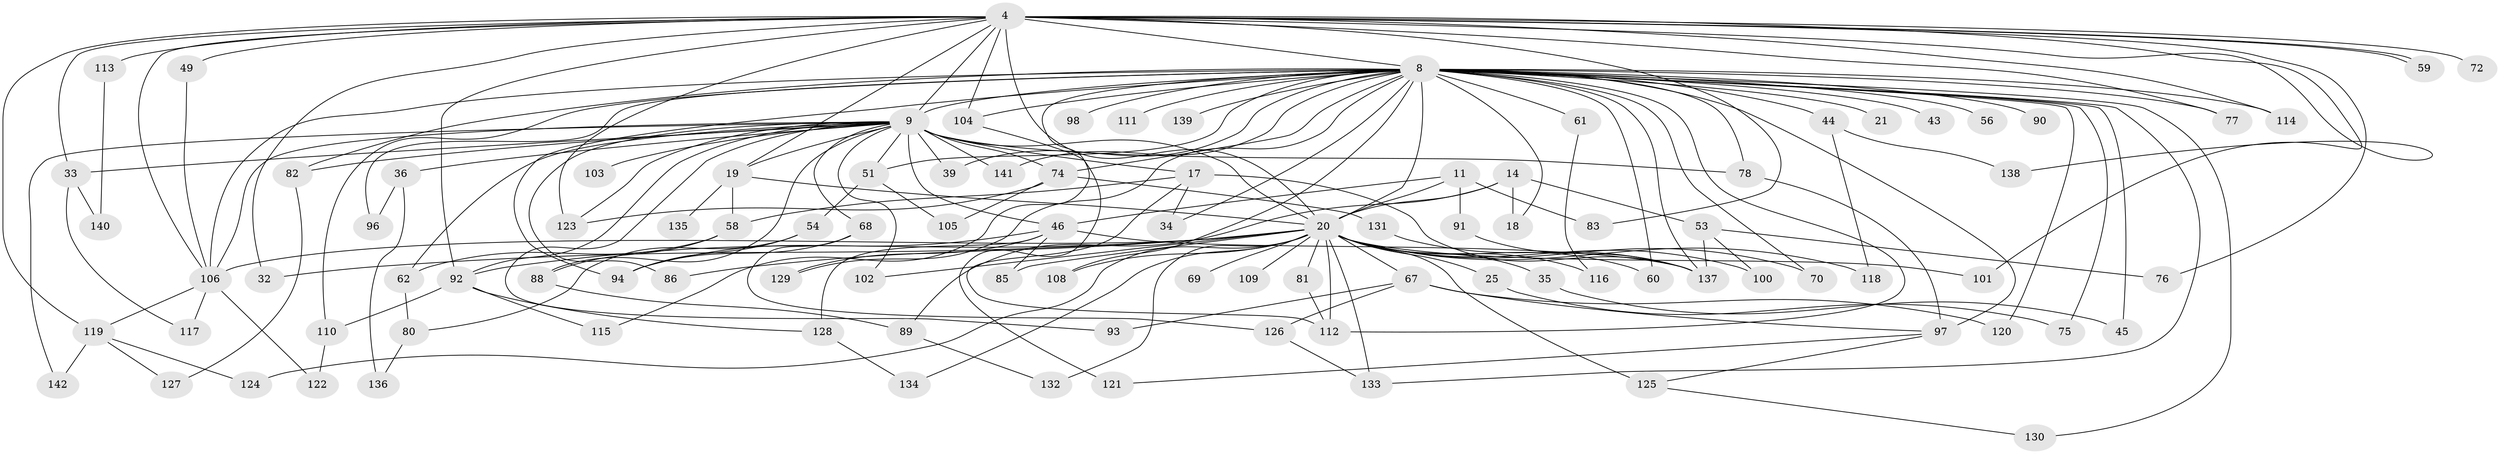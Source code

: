 // original degree distribution, {20: 0.007042253521126761, 21: 0.007042253521126761, 24: 0.02112676056338028, 33: 0.007042253521126761, 29: 0.007042253521126761, 23: 0.007042253521126761, 25: 0.007042253521126761, 22: 0.007042253521126761, 5: 0.056338028169014086, 4: 0.11971830985915492, 3: 0.22535211267605634, 6: 0.007042253521126761, 2: 0.5, 7: 0.02112676056338028}
// Generated by graph-tools (version 1.1) at 2025/46/03/04/25 21:46:39]
// undirected, 99 vertices, 183 edges
graph export_dot {
graph [start="1"]
  node [color=gray90,style=filled];
  4 [super="+2"];
  8 [super="+7+6"];
  9 [super="+3"];
  11;
  14;
  17;
  18;
  19 [super="+12"];
  20 [super="+16+10"];
  21;
  25;
  32;
  33;
  34;
  35;
  36;
  39 [super="+37"];
  43;
  44;
  45 [super="+42"];
  46 [super="+27+28"];
  49;
  51;
  53;
  54;
  56;
  58;
  59;
  60;
  61;
  62;
  67;
  68;
  69;
  70;
  72;
  74 [super="+64"];
  75;
  76;
  77 [super="+63"];
  78 [super="+15"];
  80;
  81;
  82 [super="+73"];
  83;
  85;
  86;
  88;
  89;
  90;
  91;
  92 [super="+66"];
  93;
  94 [super="+41+47"];
  96;
  97 [super="+30+40"];
  98;
  100;
  101;
  102;
  103;
  104 [super="+13"];
  105;
  106 [super="+38+87+71"];
  108;
  109;
  110;
  111;
  112 [super="+50+79"];
  113 [super="+84"];
  114 [super="+24"];
  115;
  116;
  117;
  118;
  119 [super="+107"];
  120;
  121;
  122;
  123 [super="+95+99"];
  124;
  125 [super="+55"];
  126;
  127;
  128;
  129;
  130;
  131;
  132;
  133 [super="+48"];
  134;
  135;
  136;
  137 [super="+22"];
  138;
  139;
  140;
  141;
  142;
  4 -- 8 [weight=8];
  4 -- 9 [weight=4];
  4 -- 33;
  4 -- 49;
  4 -- 59;
  4 -- 59;
  4 -- 72 [weight=2];
  4 -- 76;
  4 -- 83;
  4 -- 113 [weight=3];
  4 -- 138;
  4 -- 20 [weight=5];
  4 -- 32;
  4 -- 101;
  4 -- 119 [weight=2];
  4 -- 77;
  4 -- 19;
  4 -- 104;
  4 -- 114;
  4 -- 92;
  4 -- 123 [weight=3];
  4 -- 106;
  8 -- 9 [weight=8];
  8 -- 34;
  8 -- 43 [weight=2];
  8 -- 51;
  8 -- 60;
  8 -- 75;
  8 -- 82 [weight=2];
  8 -- 96;
  8 -- 97 [weight=3];
  8 -- 98 [weight=2];
  8 -- 104 [weight=2];
  8 -- 70;
  8 -- 77 [weight=2];
  8 -- 141;
  8 -- 21 [weight=2];
  8 -- 44 [weight=2];
  8 -- 108;
  8 -- 120;
  8 -- 137 [weight=2];
  8 -- 114 [weight=2];
  8 -- 129;
  8 -- 130;
  8 -- 139;
  8 -- 78;
  8 -- 18;
  8 -- 90 [weight=2];
  8 -- 94 [weight=3];
  8 -- 39;
  8 -- 45 [weight=2];
  8 -- 110;
  8 -- 111;
  8 -- 112 [weight=3];
  8 -- 115;
  8 -- 56;
  8 -- 61;
  8 -- 20 [weight=9];
  8 -- 106 [weight=3];
  8 -- 133;
  8 -- 74;
  9 -- 17 [weight=2];
  9 -- 19;
  9 -- 33;
  9 -- 36 [weight=2];
  9 -- 51;
  9 -- 62;
  9 -- 74;
  9 -- 78 [weight=2];
  9 -- 86;
  9 -- 142;
  9 -- 68;
  9 -- 141;
  9 -- 88;
  9 -- 92 [weight=2];
  9 -- 93;
  9 -- 39 [weight=2];
  9 -- 102;
  9 -- 103;
  9 -- 82;
  9 -- 20 [weight=4];
  9 -- 46 [weight=2];
  9 -- 106;
  9 -- 123 [weight=2];
  11 -- 83;
  11 -- 91;
  11 -- 20 [weight=2];
  11 -- 46;
  14 -- 18;
  14 -- 53;
  14 -- 89;
  14 -- 20 [weight=2];
  17 -- 34;
  17 -- 58;
  17 -- 137;
  17 -- 112;
  19 -- 58;
  19 -- 135 [weight=2];
  19 -- 20;
  20 -- 67;
  20 -- 132;
  20 -- 134;
  20 -- 25;
  20 -- 32;
  20 -- 35 [weight=2];
  20 -- 60;
  20 -- 69 [weight=2];
  20 -- 70;
  20 -- 81;
  20 -- 85;
  20 -- 86;
  20 -- 100;
  20 -- 101;
  20 -- 102;
  20 -- 108;
  20 -- 109 [weight=2];
  20 -- 116;
  20 -- 118;
  20 -- 124;
  20 -- 125 [weight=2];
  20 -- 92;
  20 -- 106 [weight=3];
  20 -- 112;
  20 -- 133;
  25 -- 75;
  33 -- 117;
  33 -- 140;
  35 -- 45;
  36 -- 96;
  36 -- 136;
  44 -- 118;
  44 -- 138;
  46 -- 85;
  46 -- 129;
  46 -- 137;
  46 -- 128;
  46 -- 94;
  49 -- 106;
  51 -- 54;
  51 -- 105;
  53 -- 76;
  53 -- 100;
  53 -- 137;
  54 -- 80;
  54 -- 94;
  58 -- 62;
  58 -- 88;
  61 -- 116;
  62 -- 80;
  67 -- 93;
  67 -- 120;
  67 -- 126;
  67 -- 97;
  68 -- 126;
  68 -- 94;
  74 -- 131;
  74 -- 105;
  74 -- 123;
  78 -- 97;
  80 -- 136;
  81 -- 112;
  82 -- 127;
  88 -- 89;
  89 -- 132;
  91 -- 137;
  92 -- 115;
  92 -- 128;
  92 -- 110;
  97 -- 121;
  97 -- 125;
  104 -- 121;
  106 -- 122;
  106 -- 117;
  106 -- 119;
  110 -- 122;
  113 -- 140;
  119 -- 142;
  119 -- 124;
  119 -- 127;
  125 -- 130;
  126 -- 133;
  128 -- 134;
  131 -- 137;
}
